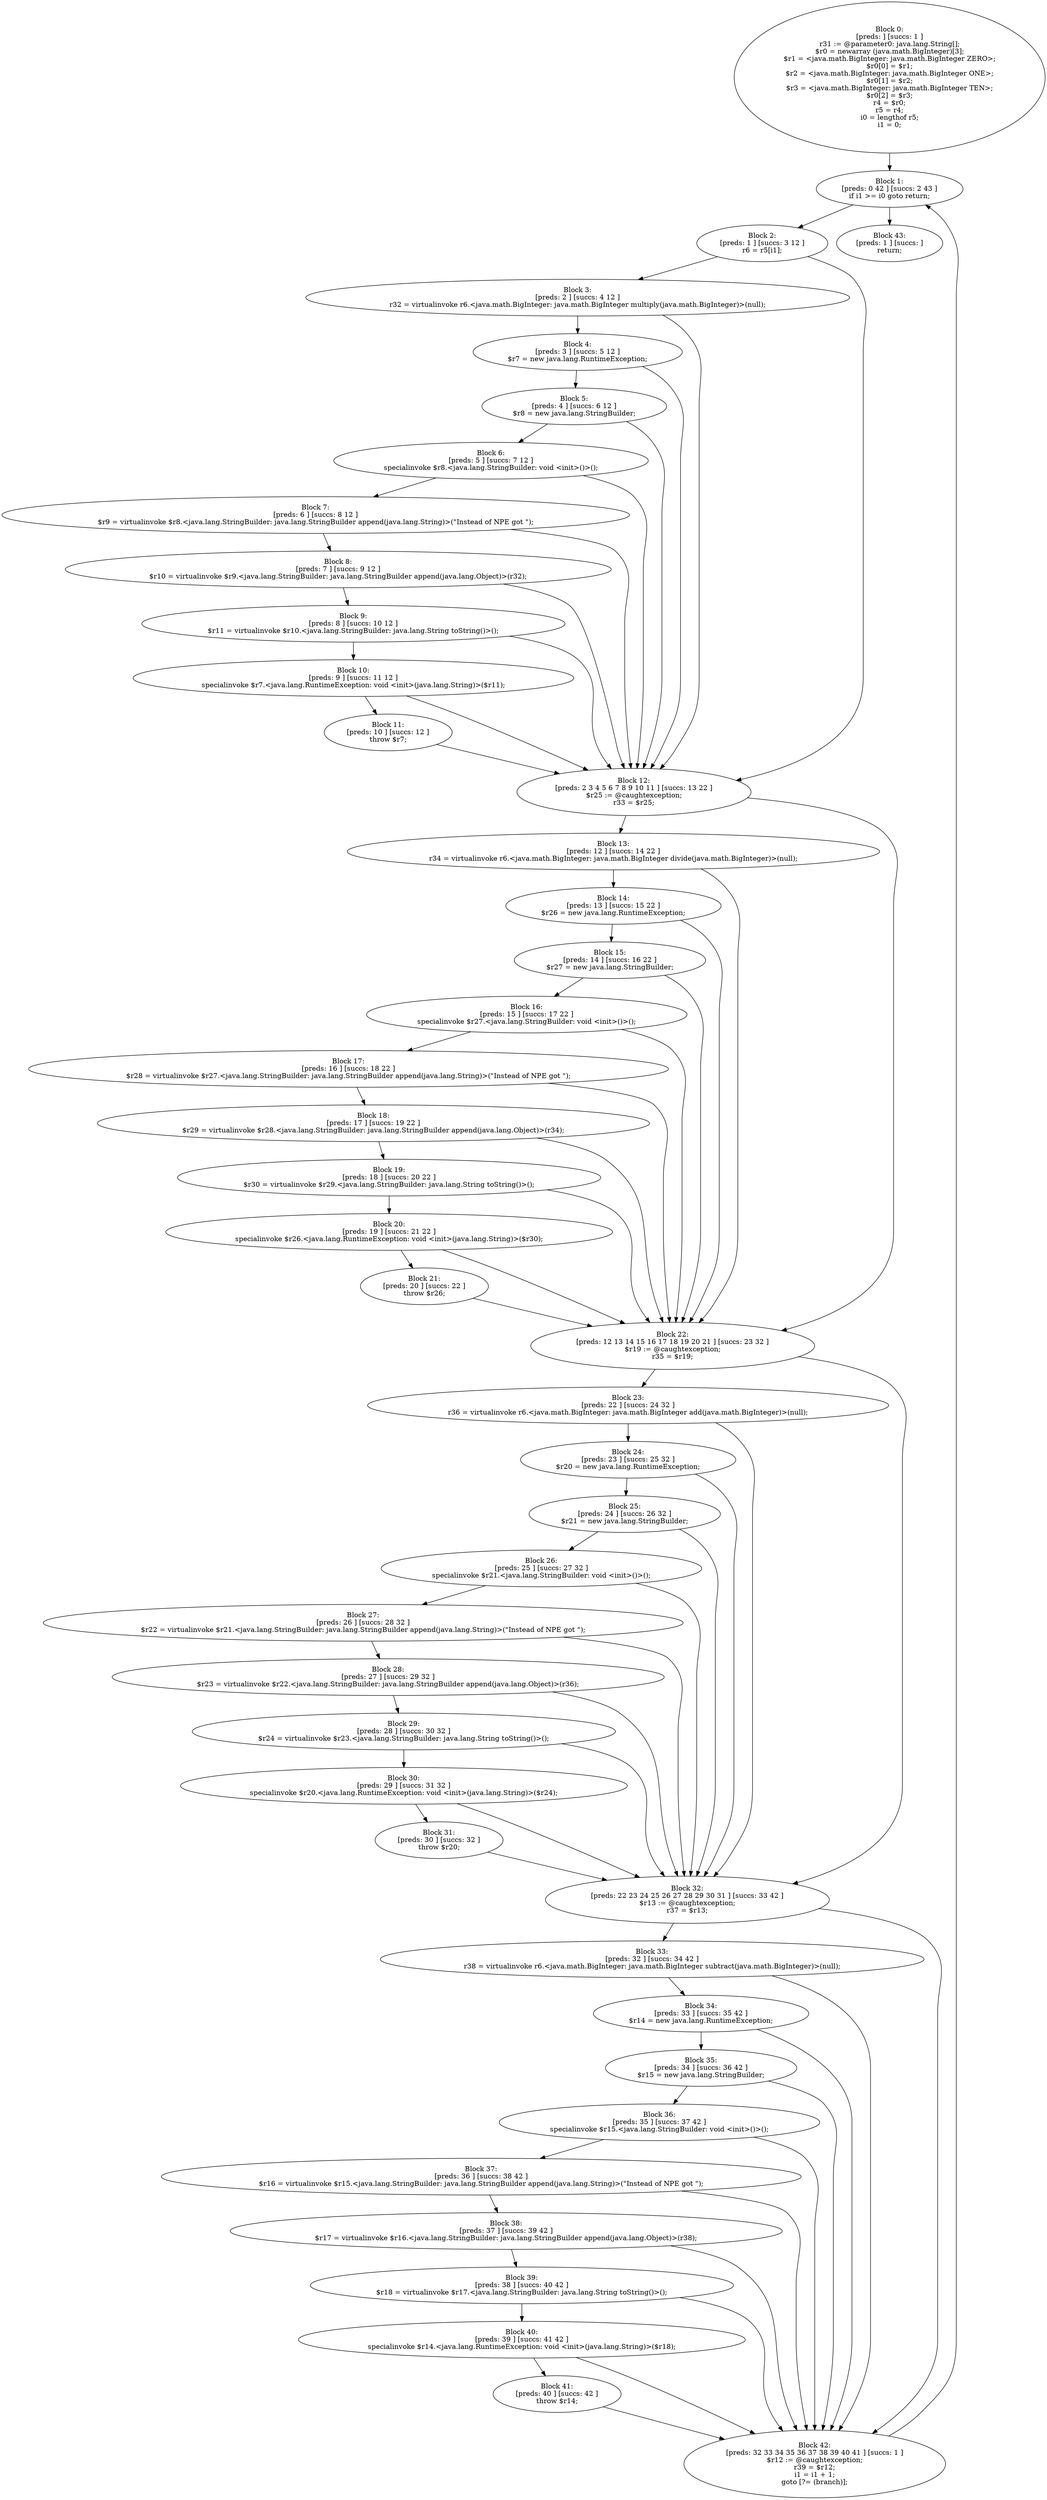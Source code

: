digraph "unitGraph" {
    "Block 0:
[preds: ] [succs: 1 ]
r31 := @parameter0: java.lang.String[];
$r0 = newarray (java.math.BigInteger)[3];
$r1 = <java.math.BigInteger: java.math.BigInteger ZERO>;
$r0[0] = $r1;
$r2 = <java.math.BigInteger: java.math.BigInteger ONE>;
$r0[1] = $r2;
$r3 = <java.math.BigInteger: java.math.BigInteger TEN>;
$r0[2] = $r3;
r4 = $r0;
r5 = r4;
i0 = lengthof r5;
i1 = 0;
"
    "Block 1:
[preds: 0 42 ] [succs: 2 43 ]
if i1 >= i0 goto return;
"
    "Block 2:
[preds: 1 ] [succs: 3 12 ]
r6 = r5[i1];
"
    "Block 3:
[preds: 2 ] [succs: 4 12 ]
r32 = virtualinvoke r6.<java.math.BigInteger: java.math.BigInteger multiply(java.math.BigInteger)>(null);
"
    "Block 4:
[preds: 3 ] [succs: 5 12 ]
$r7 = new java.lang.RuntimeException;
"
    "Block 5:
[preds: 4 ] [succs: 6 12 ]
$r8 = new java.lang.StringBuilder;
"
    "Block 6:
[preds: 5 ] [succs: 7 12 ]
specialinvoke $r8.<java.lang.StringBuilder: void <init>()>();
"
    "Block 7:
[preds: 6 ] [succs: 8 12 ]
$r9 = virtualinvoke $r8.<java.lang.StringBuilder: java.lang.StringBuilder append(java.lang.String)>(\"Instead of NPE got \");
"
    "Block 8:
[preds: 7 ] [succs: 9 12 ]
$r10 = virtualinvoke $r9.<java.lang.StringBuilder: java.lang.StringBuilder append(java.lang.Object)>(r32);
"
    "Block 9:
[preds: 8 ] [succs: 10 12 ]
$r11 = virtualinvoke $r10.<java.lang.StringBuilder: java.lang.String toString()>();
"
    "Block 10:
[preds: 9 ] [succs: 11 12 ]
specialinvoke $r7.<java.lang.RuntimeException: void <init>(java.lang.String)>($r11);
"
    "Block 11:
[preds: 10 ] [succs: 12 ]
throw $r7;
"
    "Block 12:
[preds: 2 3 4 5 6 7 8 9 10 11 ] [succs: 13 22 ]
$r25 := @caughtexception;
r33 = $r25;
"
    "Block 13:
[preds: 12 ] [succs: 14 22 ]
r34 = virtualinvoke r6.<java.math.BigInteger: java.math.BigInteger divide(java.math.BigInteger)>(null);
"
    "Block 14:
[preds: 13 ] [succs: 15 22 ]
$r26 = new java.lang.RuntimeException;
"
    "Block 15:
[preds: 14 ] [succs: 16 22 ]
$r27 = new java.lang.StringBuilder;
"
    "Block 16:
[preds: 15 ] [succs: 17 22 ]
specialinvoke $r27.<java.lang.StringBuilder: void <init>()>();
"
    "Block 17:
[preds: 16 ] [succs: 18 22 ]
$r28 = virtualinvoke $r27.<java.lang.StringBuilder: java.lang.StringBuilder append(java.lang.String)>(\"Instead of NPE got \");
"
    "Block 18:
[preds: 17 ] [succs: 19 22 ]
$r29 = virtualinvoke $r28.<java.lang.StringBuilder: java.lang.StringBuilder append(java.lang.Object)>(r34);
"
    "Block 19:
[preds: 18 ] [succs: 20 22 ]
$r30 = virtualinvoke $r29.<java.lang.StringBuilder: java.lang.String toString()>();
"
    "Block 20:
[preds: 19 ] [succs: 21 22 ]
specialinvoke $r26.<java.lang.RuntimeException: void <init>(java.lang.String)>($r30);
"
    "Block 21:
[preds: 20 ] [succs: 22 ]
throw $r26;
"
    "Block 22:
[preds: 12 13 14 15 16 17 18 19 20 21 ] [succs: 23 32 ]
$r19 := @caughtexception;
r35 = $r19;
"
    "Block 23:
[preds: 22 ] [succs: 24 32 ]
r36 = virtualinvoke r6.<java.math.BigInteger: java.math.BigInteger add(java.math.BigInteger)>(null);
"
    "Block 24:
[preds: 23 ] [succs: 25 32 ]
$r20 = new java.lang.RuntimeException;
"
    "Block 25:
[preds: 24 ] [succs: 26 32 ]
$r21 = new java.lang.StringBuilder;
"
    "Block 26:
[preds: 25 ] [succs: 27 32 ]
specialinvoke $r21.<java.lang.StringBuilder: void <init>()>();
"
    "Block 27:
[preds: 26 ] [succs: 28 32 ]
$r22 = virtualinvoke $r21.<java.lang.StringBuilder: java.lang.StringBuilder append(java.lang.String)>(\"Instead of NPE got \");
"
    "Block 28:
[preds: 27 ] [succs: 29 32 ]
$r23 = virtualinvoke $r22.<java.lang.StringBuilder: java.lang.StringBuilder append(java.lang.Object)>(r36);
"
    "Block 29:
[preds: 28 ] [succs: 30 32 ]
$r24 = virtualinvoke $r23.<java.lang.StringBuilder: java.lang.String toString()>();
"
    "Block 30:
[preds: 29 ] [succs: 31 32 ]
specialinvoke $r20.<java.lang.RuntimeException: void <init>(java.lang.String)>($r24);
"
    "Block 31:
[preds: 30 ] [succs: 32 ]
throw $r20;
"
    "Block 32:
[preds: 22 23 24 25 26 27 28 29 30 31 ] [succs: 33 42 ]
$r13 := @caughtexception;
r37 = $r13;
"
    "Block 33:
[preds: 32 ] [succs: 34 42 ]
r38 = virtualinvoke r6.<java.math.BigInteger: java.math.BigInteger subtract(java.math.BigInteger)>(null);
"
    "Block 34:
[preds: 33 ] [succs: 35 42 ]
$r14 = new java.lang.RuntimeException;
"
    "Block 35:
[preds: 34 ] [succs: 36 42 ]
$r15 = new java.lang.StringBuilder;
"
    "Block 36:
[preds: 35 ] [succs: 37 42 ]
specialinvoke $r15.<java.lang.StringBuilder: void <init>()>();
"
    "Block 37:
[preds: 36 ] [succs: 38 42 ]
$r16 = virtualinvoke $r15.<java.lang.StringBuilder: java.lang.StringBuilder append(java.lang.String)>(\"Instead of NPE got \");
"
    "Block 38:
[preds: 37 ] [succs: 39 42 ]
$r17 = virtualinvoke $r16.<java.lang.StringBuilder: java.lang.StringBuilder append(java.lang.Object)>(r38);
"
    "Block 39:
[preds: 38 ] [succs: 40 42 ]
$r18 = virtualinvoke $r17.<java.lang.StringBuilder: java.lang.String toString()>();
"
    "Block 40:
[preds: 39 ] [succs: 41 42 ]
specialinvoke $r14.<java.lang.RuntimeException: void <init>(java.lang.String)>($r18);
"
    "Block 41:
[preds: 40 ] [succs: 42 ]
throw $r14;
"
    "Block 42:
[preds: 32 33 34 35 36 37 38 39 40 41 ] [succs: 1 ]
$r12 := @caughtexception;
r39 = $r12;
i1 = i1 + 1;
goto [?= (branch)];
"
    "Block 43:
[preds: 1 ] [succs: ]
return;
"
    "Block 0:
[preds: ] [succs: 1 ]
r31 := @parameter0: java.lang.String[];
$r0 = newarray (java.math.BigInteger)[3];
$r1 = <java.math.BigInteger: java.math.BigInteger ZERO>;
$r0[0] = $r1;
$r2 = <java.math.BigInteger: java.math.BigInteger ONE>;
$r0[1] = $r2;
$r3 = <java.math.BigInteger: java.math.BigInteger TEN>;
$r0[2] = $r3;
r4 = $r0;
r5 = r4;
i0 = lengthof r5;
i1 = 0;
"->"Block 1:
[preds: 0 42 ] [succs: 2 43 ]
if i1 >= i0 goto return;
";
    "Block 1:
[preds: 0 42 ] [succs: 2 43 ]
if i1 >= i0 goto return;
"->"Block 2:
[preds: 1 ] [succs: 3 12 ]
r6 = r5[i1];
";
    "Block 1:
[preds: 0 42 ] [succs: 2 43 ]
if i1 >= i0 goto return;
"->"Block 43:
[preds: 1 ] [succs: ]
return;
";
    "Block 2:
[preds: 1 ] [succs: 3 12 ]
r6 = r5[i1];
"->"Block 3:
[preds: 2 ] [succs: 4 12 ]
r32 = virtualinvoke r6.<java.math.BigInteger: java.math.BigInteger multiply(java.math.BigInteger)>(null);
";
    "Block 2:
[preds: 1 ] [succs: 3 12 ]
r6 = r5[i1];
"->"Block 12:
[preds: 2 3 4 5 6 7 8 9 10 11 ] [succs: 13 22 ]
$r25 := @caughtexception;
r33 = $r25;
";
    "Block 3:
[preds: 2 ] [succs: 4 12 ]
r32 = virtualinvoke r6.<java.math.BigInteger: java.math.BigInteger multiply(java.math.BigInteger)>(null);
"->"Block 4:
[preds: 3 ] [succs: 5 12 ]
$r7 = new java.lang.RuntimeException;
";
    "Block 3:
[preds: 2 ] [succs: 4 12 ]
r32 = virtualinvoke r6.<java.math.BigInteger: java.math.BigInteger multiply(java.math.BigInteger)>(null);
"->"Block 12:
[preds: 2 3 4 5 6 7 8 9 10 11 ] [succs: 13 22 ]
$r25 := @caughtexception;
r33 = $r25;
";
    "Block 4:
[preds: 3 ] [succs: 5 12 ]
$r7 = new java.lang.RuntimeException;
"->"Block 5:
[preds: 4 ] [succs: 6 12 ]
$r8 = new java.lang.StringBuilder;
";
    "Block 4:
[preds: 3 ] [succs: 5 12 ]
$r7 = new java.lang.RuntimeException;
"->"Block 12:
[preds: 2 3 4 5 6 7 8 9 10 11 ] [succs: 13 22 ]
$r25 := @caughtexception;
r33 = $r25;
";
    "Block 5:
[preds: 4 ] [succs: 6 12 ]
$r8 = new java.lang.StringBuilder;
"->"Block 6:
[preds: 5 ] [succs: 7 12 ]
specialinvoke $r8.<java.lang.StringBuilder: void <init>()>();
";
    "Block 5:
[preds: 4 ] [succs: 6 12 ]
$r8 = new java.lang.StringBuilder;
"->"Block 12:
[preds: 2 3 4 5 6 7 8 9 10 11 ] [succs: 13 22 ]
$r25 := @caughtexception;
r33 = $r25;
";
    "Block 6:
[preds: 5 ] [succs: 7 12 ]
specialinvoke $r8.<java.lang.StringBuilder: void <init>()>();
"->"Block 7:
[preds: 6 ] [succs: 8 12 ]
$r9 = virtualinvoke $r8.<java.lang.StringBuilder: java.lang.StringBuilder append(java.lang.String)>(\"Instead of NPE got \");
";
    "Block 6:
[preds: 5 ] [succs: 7 12 ]
specialinvoke $r8.<java.lang.StringBuilder: void <init>()>();
"->"Block 12:
[preds: 2 3 4 5 6 7 8 9 10 11 ] [succs: 13 22 ]
$r25 := @caughtexception;
r33 = $r25;
";
    "Block 7:
[preds: 6 ] [succs: 8 12 ]
$r9 = virtualinvoke $r8.<java.lang.StringBuilder: java.lang.StringBuilder append(java.lang.String)>(\"Instead of NPE got \");
"->"Block 8:
[preds: 7 ] [succs: 9 12 ]
$r10 = virtualinvoke $r9.<java.lang.StringBuilder: java.lang.StringBuilder append(java.lang.Object)>(r32);
";
    "Block 7:
[preds: 6 ] [succs: 8 12 ]
$r9 = virtualinvoke $r8.<java.lang.StringBuilder: java.lang.StringBuilder append(java.lang.String)>(\"Instead of NPE got \");
"->"Block 12:
[preds: 2 3 4 5 6 7 8 9 10 11 ] [succs: 13 22 ]
$r25 := @caughtexception;
r33 = $r25;
";
    "Block 8:
[preds: 7 ] [succs: 9 12 ]
$r10 = virtualinvoke $r9.<java.lang.StringBuilder: java.lang.StringBuilder append(java.lang.Object)>(r32);
"->"Block 9:
[preds: 8 ] [succs: 10 12 ]
$r11 = virtualinvoke $r10.<java.lang.StringBuilder: java.lang.String toString()>();
";
    "Block 8:
[preds: 7 ] [succs: 9 12 ]
$r10 = virtualinvoke $r9.<java.lang.StringBuilder: java.lang.StringBuilder append(java.lang.Object)>(r32);
"->"Block 12:
[preds: 2 3 4 5 6 7 8 9 10 11 ] [succs: 13 22 ]
$r25 := @caughtexception;
r33 = $r25;
";
    "Block 9:
[preds: 8 ] [succs: 10 12 ]
$r11 = virtualinvoke $r10.<java.lang.StringBuilder: java.lang.String toString()>();
"->"Block 10:
[preds: 9 ] [succs: 11 12 ]
specialinvoke $r7.<java.lang.RuntimeException: void <init>(java.lang.String)>($r11);
";
    "Block 9:
[preds: 8 ] [succs: 10 12 ]
$r11 = virtualinvoke $r10.<java.lang.StringBuilder: java.lang.String toString()>();
"->"Block 12:
[preds: 2 3 4 5 6 7 8 9 10 11 ] [succs: 13 22 ]
$r25 := @caughtexception;
r33 = $r25;
";
    "Block 10:
[preds: 9 ] [succs: 11 12 ]
specialinvoke $r7.<java.lang.RuntimeException: void <init>(java.lang.String)>($r11);
"->"Block 11:
[preds: 10 ] [succs: 12 ]
throw $r7;
";
    "Block 10:
[preds: 9 ] [succs: 11 12 ]
specialinvoke $r7.<java.lang.RuntimeException: void <init>(java.lang.String)>($r11);
"->"Block 12:
[preds: 2 3 4 5 6 7 8 9 10 11 ] [succs: 13 22 ]
$r25 := @caughtexception;
r33 = $r25;
";
    "Block 11:
[preds: 10 ] [succs: 12 ]
throw $r7;
"->"Block 12:
[preds: 2 3 4 5 6 7 8 9 10 11 ] [succs: 13 22 ]
$r25 := @caughtexception;
r33 = $r25;
";
    "Block 12:
[preds: 2 3 4 5 6 7 8 9 10 11 ] [succs: 13 22 ]
$r25 := @caughtexception;
r33 = $r25;
"->"Block 13:
[preds: 12 ] [succs: 14 22 ]
r34 = virtualinvoke r6.<java.math.BigInteger: java.math.BigInteger divide(java.math.BigInteger)>(null);
";
    "Block 12:
[preds: 2 3 4 5 6 7 8 9 10 11 ] [succs: 13 22 ]
$r25 := @caughtexception;
r33 = $r25;
"->"Block 22:
[preds: 12 13 14 15 16 17 18 19 20 21 ] [succs: 23 32 ]
$r19 := @caughtexception;
r35 = $r19;
";
    "Block 13:
[preds: 12 ] [succs: 14 22 ]
r34 = virtualinvoke r6.<java.math.BigInteger: java.math.BigInteger divide(java.math.BigInteger)>(null);
"->"Block 14:
[preds: 13 ] [succs: 15 22 ]
$r26 = new java.lang.RuntimeException;
";
    "Block 13:
[preds: 12 ] [succs: 14 22 ]
r34 = virtualinvoke r6.<java.math.BigInteger: java.math.BigInteger divide(java.math.BigInteger)>(null);
"->"Block 22:
[preds: 12 13 14 15 16 17 18 19 20 21 ] [succs: 23 32 ]
$r19 := @caughtexception;
r35 = $r19;
";
    "Block 14:
[preds: 13 ] [succs: 15 22 ]
$r26 = new java.lang.RuntimeException;
"->"Block 15:
[preds: 14 ] [succs: 16 22 ]
$r27 = new java.lang.StringBuilder;
";
    "Block 14:
[preds: 13 ] [succs: 15 22 ]
$r26 = new java.lang.RuntimeException;
"->"Block 22:
[preds: 12 13 14 15 16 17 18 19 20 21 ] [succs: 23 32 ]
$r19 := @caughtexception;
r35 = $r19;
";
    "Block 15:
[preds: 14 ] [succs: 16 22 ]
$r27 = new java.lang.StringBuilder;
"->"Block 16:
[preds: 15 ] [succs: 17 22 ]
specialinvoke $r27.<java.lang.StringBuilder: void <init>()>();
";
    "Block 15:
[preds: 14 ] [succs: 16 22 ]
$r27 = new java.lang.StringBuilder;
"->"Block 22:
[preds: 12 13 14 15 16 17 18 19 20 21 ] [succs: 23 32 ]
$r19 := @caughtexception;
r35 = $r19;
";
    "Block 16:
[preds: 15 ] [succs: 17 22 ]
specialinvoke $r27.<java.lang.StringBuilder: void <init>()>();
"->"Block 17:
[preds: 16 ] [succs: 18 22 ]
$r28 = virtualinvoke $r27.<java.lang.StringBuilder: java.lang.StringBuilder append(java.lang.String)>(\"Instead of NPE got \");
";
    "Block 16:
[preds: 15 ] [succs: 17 22 ]
specialinvoke $r27.<java.lang.StringBuilder: void <init>()>();
"->"Block 22:
[preds: 12 13 14 15 16 17 18 19 20 21 ] [succs: 23 32 ]
$r19 := @caughtexception;
r35 = $r19;
";
    "Block 17:
[preds: 16 ] [succs: 18 22 ]
$r28 = virtualinvoke $r27.<java.lang.StringBuilder: java.lang.StringBuilder append(java.lang.String)>(\"Instead of NPE got \");
"->"Block 18:
[preds: 17 ] [succs: 19 22 ]
$r29 = virtualinvoke $r28.<java.lang.StringBuilder: java.lang.StringBuilder append(java.lang.Object)>(r34);
";
    "Block 17:
[preds: 16 ] [succs: 18 22 ]
$r28 = virtualinvoke $r27.<java.lang.StringBuilder: java.lang.StringBuilder append(java.lang.String)>(\"Instead of NPE got \");
"->"Block 22:
[preds: 12 13 14 15 16 17 18 19 20 21 ] [succs: 23 32 ]
$r19 := @caughtexception;
r35 = $r19;
";
    "Block 18:
[preds: 17 ] [succs: 19 22 ]
$r29 = virtualinvoke $r28.<java.lang.StringBuilder: java.lang.StringBuilder append(java.lang.Object)>(r34);
"->"Block 19:
[preds: 18 ] [succs: 20 22 ]
$r30 = virtualinvoke $r29.<java.lang.StringBuilder: java.lang.String toString()>();
";
    "Block 18:
[preds: 17 ] [succs: 19 22 ]
$r29 = virtualinvoke $r28.<java.lang.StringBuilder: java.lang.StringBuilder append(java.lang.Object)>(r34);
"->"Block 22:
[preds: 12 13 14 15 16 17 18 19 20 21 ] [succs: 23 32 ]
$r19 := @caughtexception;
r35 = $r19;
";
    "Block 19:
[preds: 18 ] [succs: 20 22 ]
$r30 = virtualinvoke $r29.<java.lang.StringBuilder: java.lang.String toString()>();
"->"Block 20:
[preds: 19 ] [succs: 21 22 ]
specialinvoke $r26.<java.lang.RuntimeException: void <init>(java.lang.String)>($r30);
";
    "Block 19:
[preds: 18 ] [succs: 20 22 ]
$r30 = virtualinvoke $r29.<java.lang.StringBuilder: java.lang.String toString()>();
"->"Block 22:
[preds: 12 13 14 15 16 17 18 19 20 21 ] [succs: 23 32 ]
$r19 := @caughtexception;
r35 = $r19;
";
    "Block 20:
[preds: 19 ] [succs: 21 22 ]
specialinvoke $r26.<java.lang.RuntimeException: void <init>(java.lang.String)>($r30);
"->"Block 21:
[preds: 20 ] [succs: 22 ]
throw $r26;
";
    "Block 20:
[preds: 19 ] [succs: 21 22 ]
specialinvoke $r26.<java.lang.RuntimeException: void <init>(java.lang.String)>($r30);
"->"Block 22:
[preds: 12 13 14 15 16 17 18 19 20 21 ] [succs: 23 32 ]
$r19 := @caughtexception;
r35 = $r19;
";
    "Block 21:
[preds: 20 ] [succs: 22 ]
throw $r26;
"->"Block 22:
[preds: 12 13 14 15 16 17 18 19 20 21 ] [succs: 23 32 ]
$r19 := @caughtexception;
r35 = $r19;
";
    "Block 22:
[preds: 12 13 14 15 16 17 18 19 20 21 ] [succs: 23 32 ]
$r19 := @caughtexception;
r35 = $r19;
"->"Block 23:
[preds: 22 ] [succs: 24 32 ]
r36 = virtualinvoke r6.<java.math.BigInteger: java.math.BigInteger add(java.math.BigInteger)>(null);
";
    "Block 22:
[preds: 12 13 14 15 16 17 18 19 20 21 ] [succs: 23 32 ]
$r19 := @caughtexception;
r35 = $r19;
"->"Block 32:
[preds: 22 23 24 25 26 27 28 29 30 31 ] [succs: 33 42 ]
$r13 := @caughtexception;
r37 = $r13;
";
    "Block 23:
[preds: 22 ] [succs: 24 32 ]
r36 = virtualinvoke r6.<java.math.BigInteger: java.math.BigInteger add(java.math.BigInteger)>(null);
"->"Block 24:
[preds: 23 ] [succs: 25 32 ]
$r20 = new java.lang.RuntimeException;
";
    "Block 23:
[preds: 22 ] [succs: 24 32 ]
r36 = virtualinvoke r6.<java.math.BigInteger: java.math.BigInteger add(java.math.BigInteger)>(null);
"->"Block 32:
[preds: 22 23 24 25 26 27 28 29 30 31 ] [succs: 33 42 ]
$r13 := @caughtexception;
r37 = $r13;
";
    "Block 24:
[preds: 23 ] [succs: 25 32 ]
$r20 = new java.lang.RuntimeException;
"->"Block 25:
[preds: 24 ] [succs: 26 32 ]
$r21 = new java.lang.StringBuilder;
";
    "Block 24:
[preds: 23 ] [succs: 25 32 ]
$r20 = new java.lang.RuntimeException;
"->"Block 32:
[preds: 22 23 24 25 26 27 28 29 30 31 ] [succs: 33 42 ]
$r13 := @caughtexception;
r37 = $r13;
";
    "Block 25:
[preds: 24 ] [succs: 26 32 ]
$r21 = new java.lang.StringBuilder;
"->"Block 26:
[preds: 25 ] [succs: 27 32 ]
specialinvoke $r21.<java.lang.StringBuilder: void <init>()>();
";
    "Block 25:
[preds: 24 ] [succs: 26 32 ]
$r21 = new java.lang.StringBuilder;
"->"Block 32:
[preds: 22 23 24 25 26 27 28 29 30 31 ] [succs: 33 42 ]
$r13 := @caughtexception;
r37 = $r13;
";
    "Block 26:
[preds: 25 ] [succs: 27 32 ]
specialinvoke $r21.<java.lang.StringBuilder: void <init>()>();
"->"Block 27:
[preds: 26 ] [succs: 28 32 ]
$r22 = virtualinvoke $r21.<java.lang.StringBuilder: java.lang.StringBuilder append(java.lang.String)>(\"Instead of NPE got \");
";
    "Block 26:
[preds: 25 ] [succs: 27 32 ]
specialinvoke $r21.<java.lang.StringBuilder: void <init>()>();
"->"Block 32:
[preds: 22 23 24 25 26 27 28 29 30 31 ] [succs: 33 42 ]
$r13 := @caughtexception;
r37 = $r13;
";
    "Block 27:
[preds: 26 ] [succs: 28 32 ]
$r22 = virtualinvoke $r21.<java.lang.StringBuilder: java.lang.StringBuilder append(java.lang.String)>(\"Instead of NPE got \");
"->"Block 28:
[preds: 27 ] [succs: 29 32 ]
$r23 = virtualinvoke $r22.<java.lang.StringBuilder: java.lang.StringBuilder append(java.lang.Object)>(r36);
";
    "Block 27:
[preds: 26 ] [succs: 28 32 ]
$r22 = virtualinvoke $r21.<java.lang.StringBuilder: java.lang.StringBuilder append(java.lang.String)>(\"Instead of NPE got \");
"->"Block 32:
[preds: 22 23 24 25 26 27 28 29 30 31 ] [succs: 33 42 ]
$r13 := @caughtexception;
r37 = $r13;
";
    "Block 28:
[preds: 27 ] [succs: 29 32 ]
$r23 = virtualinvoke $r22.<java.lang.StringBuilder: java.lang.StringBuilder append(java.lang.Object)>(r36);
"->"Block 29:
[preds: 28 ] [succs: 30 32 ]
$r24 = virtualinvoke $r23.<java.lang.StringBuilder: java.lang.String toString()>();
";
    "Block 28:
[preds: 27 ] [succs: 29 32 ]
$r23 = virtualinvoke $r22.<java.lang.StringBuilder: java.lang.StringBuilder append(java.lang.Object)>(r36);
"->"Block 32:
[preds: 22 23 24 25 26 27 28 29 30 31 ] [succs: 33 42 ]
$r13 := @caughtexception;
r37 = $r13;
";
    "Block 29:
[preds: 28 ] [succs: 30 32 ]
$r24 = virtualinvoke $r23.<java.lang.StringBuilder: java.lang.String toString()>();
"->"Block 30:
[preds: 29 ] [succs: 31 32 ]
specialinvoke $r20.<java.lang.RuntimeException: void <init>(java.lang.String)>($r24);
";
    "Block 29:
[preds: 28 ] [succs: 30 32 ]
$r24 = virtualinvoke $r23.<java.lang.StringBuilder: java.lang.String toString()>();
"->"Block 32:
[preds: 22 23 24 25 26 27 28 29 30 31 ] [succs: 33 42 ]
$r13 := @caughtexception;
r37 = $r13;
";
    "Block 30:
[preds: 29 ] [succs: 31 32 ]
specialinvoke $r20.<java.lang.RuntimeException: void <init>(java.lang.String)>($r24);
"->"Block 31:
[preds: 30 ] [succs: 32 ]
throw $r20;
";
    "Block 30:
[preds: 29 ] [succs: 31 32 ]
specialinvoke $r20.<java.lang.RuntimeException: void <init>(java.lang.String)>($r24);
"->"Block 32:
[preds: 22 23 24 25 26 27 28 29 30 31 ] [succs: 33 42 ]
$r13 := @caughtexception;
r37 = $r13;
";
    "Block 31:
[preds: 30 ] [succs: 32 ]
throw $r20;
"->"Block 32:
[preds: 22 23 24 25 26 27 28 29 30 31 ] [succs: 33 42 ]
$r13 := @caughtexception;
r37 = $r13;
";
    "Block 32:
[preds: 22 23 24 25 26 27 28 29 30 31 ] [succs: 33 42 ]
$r13 := @caughtexception;
r37 = $r13;
"->"Block 33:
[preds: 32 ] [succs: 34 42 ]
r38 = virtualinvoke r6.<java.math.BigInteger: java.math.BigInteger subtract(java.math.BigInteger)>(null);
";
    "Block 32:
[preds: 22 23 24 25 26 27 28 29 30 31 ] [succs: 33 42 ]
$r13 := @caughtexception;
r37 = $r13;
"->"Block 42:
[preds: 32 33 34 35 36 37 38 39 40 41 ] [succs: 1 ]
$r12 := @caughtexception;
r39 = $r12;
i1 = i1 + 1;
goto [?= (branch)];
";
    "Block 33:
[preds: 32 ] [succs: 34 42 ]
r38 = virtualinvoke r6.<java.math.BigInteger: java.math.BigInteger subtract(java.math.BigInteger)>(null);
"->"Block 34:
[preds: 33 ] [succs: 35 42 ]
$r14 = new java.lang.RuntimeException;
";
    "Block 33:
[preds: 32 ] [succs: 34 42 ]
r38 = virtualinvoke r6.<java.math.BigInteger: java.math.BigInteger subtract(java.math.BigInteger)>(null);
"->"Block 42:
[preds: 32 33 34 35 36 37 38 39 40 41 ] [succs: 1 ]
$r12 := @caughtexception;
r39 = $r12;
i1 = i1 + 1;
goto [?= (branch)];
";
    "Block 34:
[preds: 33 ] [succs: 35 42 ]
$r14 = new java.lang.RuntimeException;
"->"Block 35:
[preds: 34 ] [succs: 36 42 ]
$r15 = new java.lang.StringBuilder;
";
    "Block 34:
[preds: 33 ] [succs: 35 42 ]
$r14 = new java.lang.RuntimeException;
"->"Block 42:
[preds: 32 33 34 35 36 37 38 39 40 41 ] [succs: 1 ]
$r12 := @caughtexception;
r39 = $r12;
i1 = i1 + 1;
goto [?= (branch)];
";
    "Block 35:
[preds: 34 ] [succs: 36 42 ]
$r15 = new java.lang.StringBuilder;
"->"Block 36:
[preds: 35 ] [succs: 37 42 ]
specialinvoke $r15.<java.lang.StringBuilder: void <init>()>();
";
    "Block 35:
[preds: 34 ] [succs: 36 42 ]
$r15 = new java.lang.StringBuilder;
"->"Block 42:
[preds: 32 33 34 35 36 37 38 39 40 41 ] [succs: 1 ]
$r12 := @caughtexception;
r39 = $r12;
i1 = i1 + 1;
goto [?= (branch)];
";
    "Block 36:
[preds: 35 ] [succs: 37 42 ]
specialinvoke $r15.<java.lang.StringBuilder: void <init>()>();
"->"Block 37:
[preds: 36 ] [succs: 38 42 ]
$r16 = virtualinvoke $r15.<java.lang.StringBuilder: java.lang.StringBuilder append(java.lang.String)>(\"Instead of NPE got \");
";
    "Block 36:
[preds: 35 ] [succs: 37 42 ]
specialinvoke $r15.<java.lang.StringBuilder: void <init>()>();
"->"Block 42:
[preds: 32 33 34 35 36 37 38 39 40 41 ] [succs: 1 ]
$r12 := @caughtexception;
r39 = $r12;
i1 = i1 + 1;
goto [?= (branch)];
";
    "Block 37:
[preds: 36 ] [succs: 38 42 ]
$r16 = virtualinvoke $r15.<java.lang.StringBuilder: java.lang.StringBuilder append(java.lang.String)>(\"Instead of NPE got \");
"->"Block 38:
[preds: 37 ] [succs: 39 42 ]
$r17 = virtualinvoke $r16.<java.lang.StringBuilder: java.lang.StringBuilder append(java.lang.Object)>(r38);
";
    "Block 37:
[preds: 36 ] [succs: 38 42 ]
$r16 = virtualinvoke $r15.<java.lang.StringBuilder: java.lang.StringBuilder append(java.lang.String)>(\"Instead of NPE got \");
"->"Block 42:
[preds: 32 33 34 35 36 37 38 39 40 41 ] [succs: 1 ]
$r12 := @caughtexception;
r39 = $r12;
i1 = i1 + 1;
goto [?= (branch)];
";
    "Block 38:
[preds: 37 ] [succs: 39 42 ]
$r17 = virtualinvoke $r16.<java.lang.StringBuilder: java.lang.StringBuilder append(java.lang.Object)>(r38);
"->"Block 39:
[preds: 38 ] [succs: 40 42 ]
$r18 = virtualinvoke $r17.<java.lang.StringBuilder: java.lang.String toString()>();
";
    "Block 38:
[preds: 37 ] [succs: 39 42 ]
$r17 = virtualinvoke $r16.<java.lang.StringBuilder: java.lang.StringBuilder append(java.lang.Object)>(r38);
"->"Block 42:
[preds: 32 33 34 35 36 37 38 39 40 41 ] [succs: 1 ]
$r12 := @caughtexception;
r39 = $r12;
i1 = i1 + 1;
goto [?= (branch)];
";
    "Block 39:
[preds: 38 ] [succs: 40 42 ]
$r18 = virtualinvoke $r17.<java.lang.StringBuilder: java.lang.String toString()>();
"->"Block 40:
[preds: 39 ] [succs: 41 42 ]
specialinvoke $r14.<java.lang.RuntimeException: void <init>(java.lang.String)>($r18);
";
    "Block 39:
[preds: 38 ] [succs: 40 42 ]
$r18 = virtualinvoke $r17.<java.lang.StringBuilder: java.lang.String toString()>();
"->"Block 42:
[preds: 32 33 34 35 36 37 38 39 40 41 ] [succs: 1 ]
$r12 := @caughtexception;
r39 = $r12;
i1 = i1 + 1;
goto [?= (branch)];
";
    "Block 40:
[preds: 39 ] [succs: 41 42 ]
specialinvoke $r14.<java.lang.RuntimeException: void <init>(java.lang.String)>($r18);
"->"Block 41:
[preds: 40 ] [succs: 42 ]
throw $r14;
";
    "Block 40:
[preds: 39 ] [succs: 41 42 ]
specialinvoke $r14.<java.lang.RuntimeException: void <init>(java.lang.String)>($r18);
"->"Block 42:
[preds: 32 33 34 35 36 37 38 39 40 41 ] [succs: 1 ]
$r12 := @caughtexception;
r39 = $r12;
i1 = i1 + 1;
goto [?= (branch)];
";
    "Block 41:
[preds: 40 ] [succs: 42 ]
throw $r14;
"->"Block 42:
[preds: 32 33 34 35 36 37 38 39 40 41 ] [succs: 1 ]
$r12 := @caughtexception;
r39 = $r12;
i1 = i1 + 1;
goto [?= (branch)];
";
    "Block 42:
[preds: 32 33 34 35 36 37 38 39 40 41 ] [succs: 1 ]
$r12 := @caughtexception;
r39 = $r12;
i1 = i1 + 1;
goto [?= (branch)];
"->"Block 1:
[preds: 0 42 ] [succs: 2 43 ]
if i1 >= i0 goto return;
";
}
